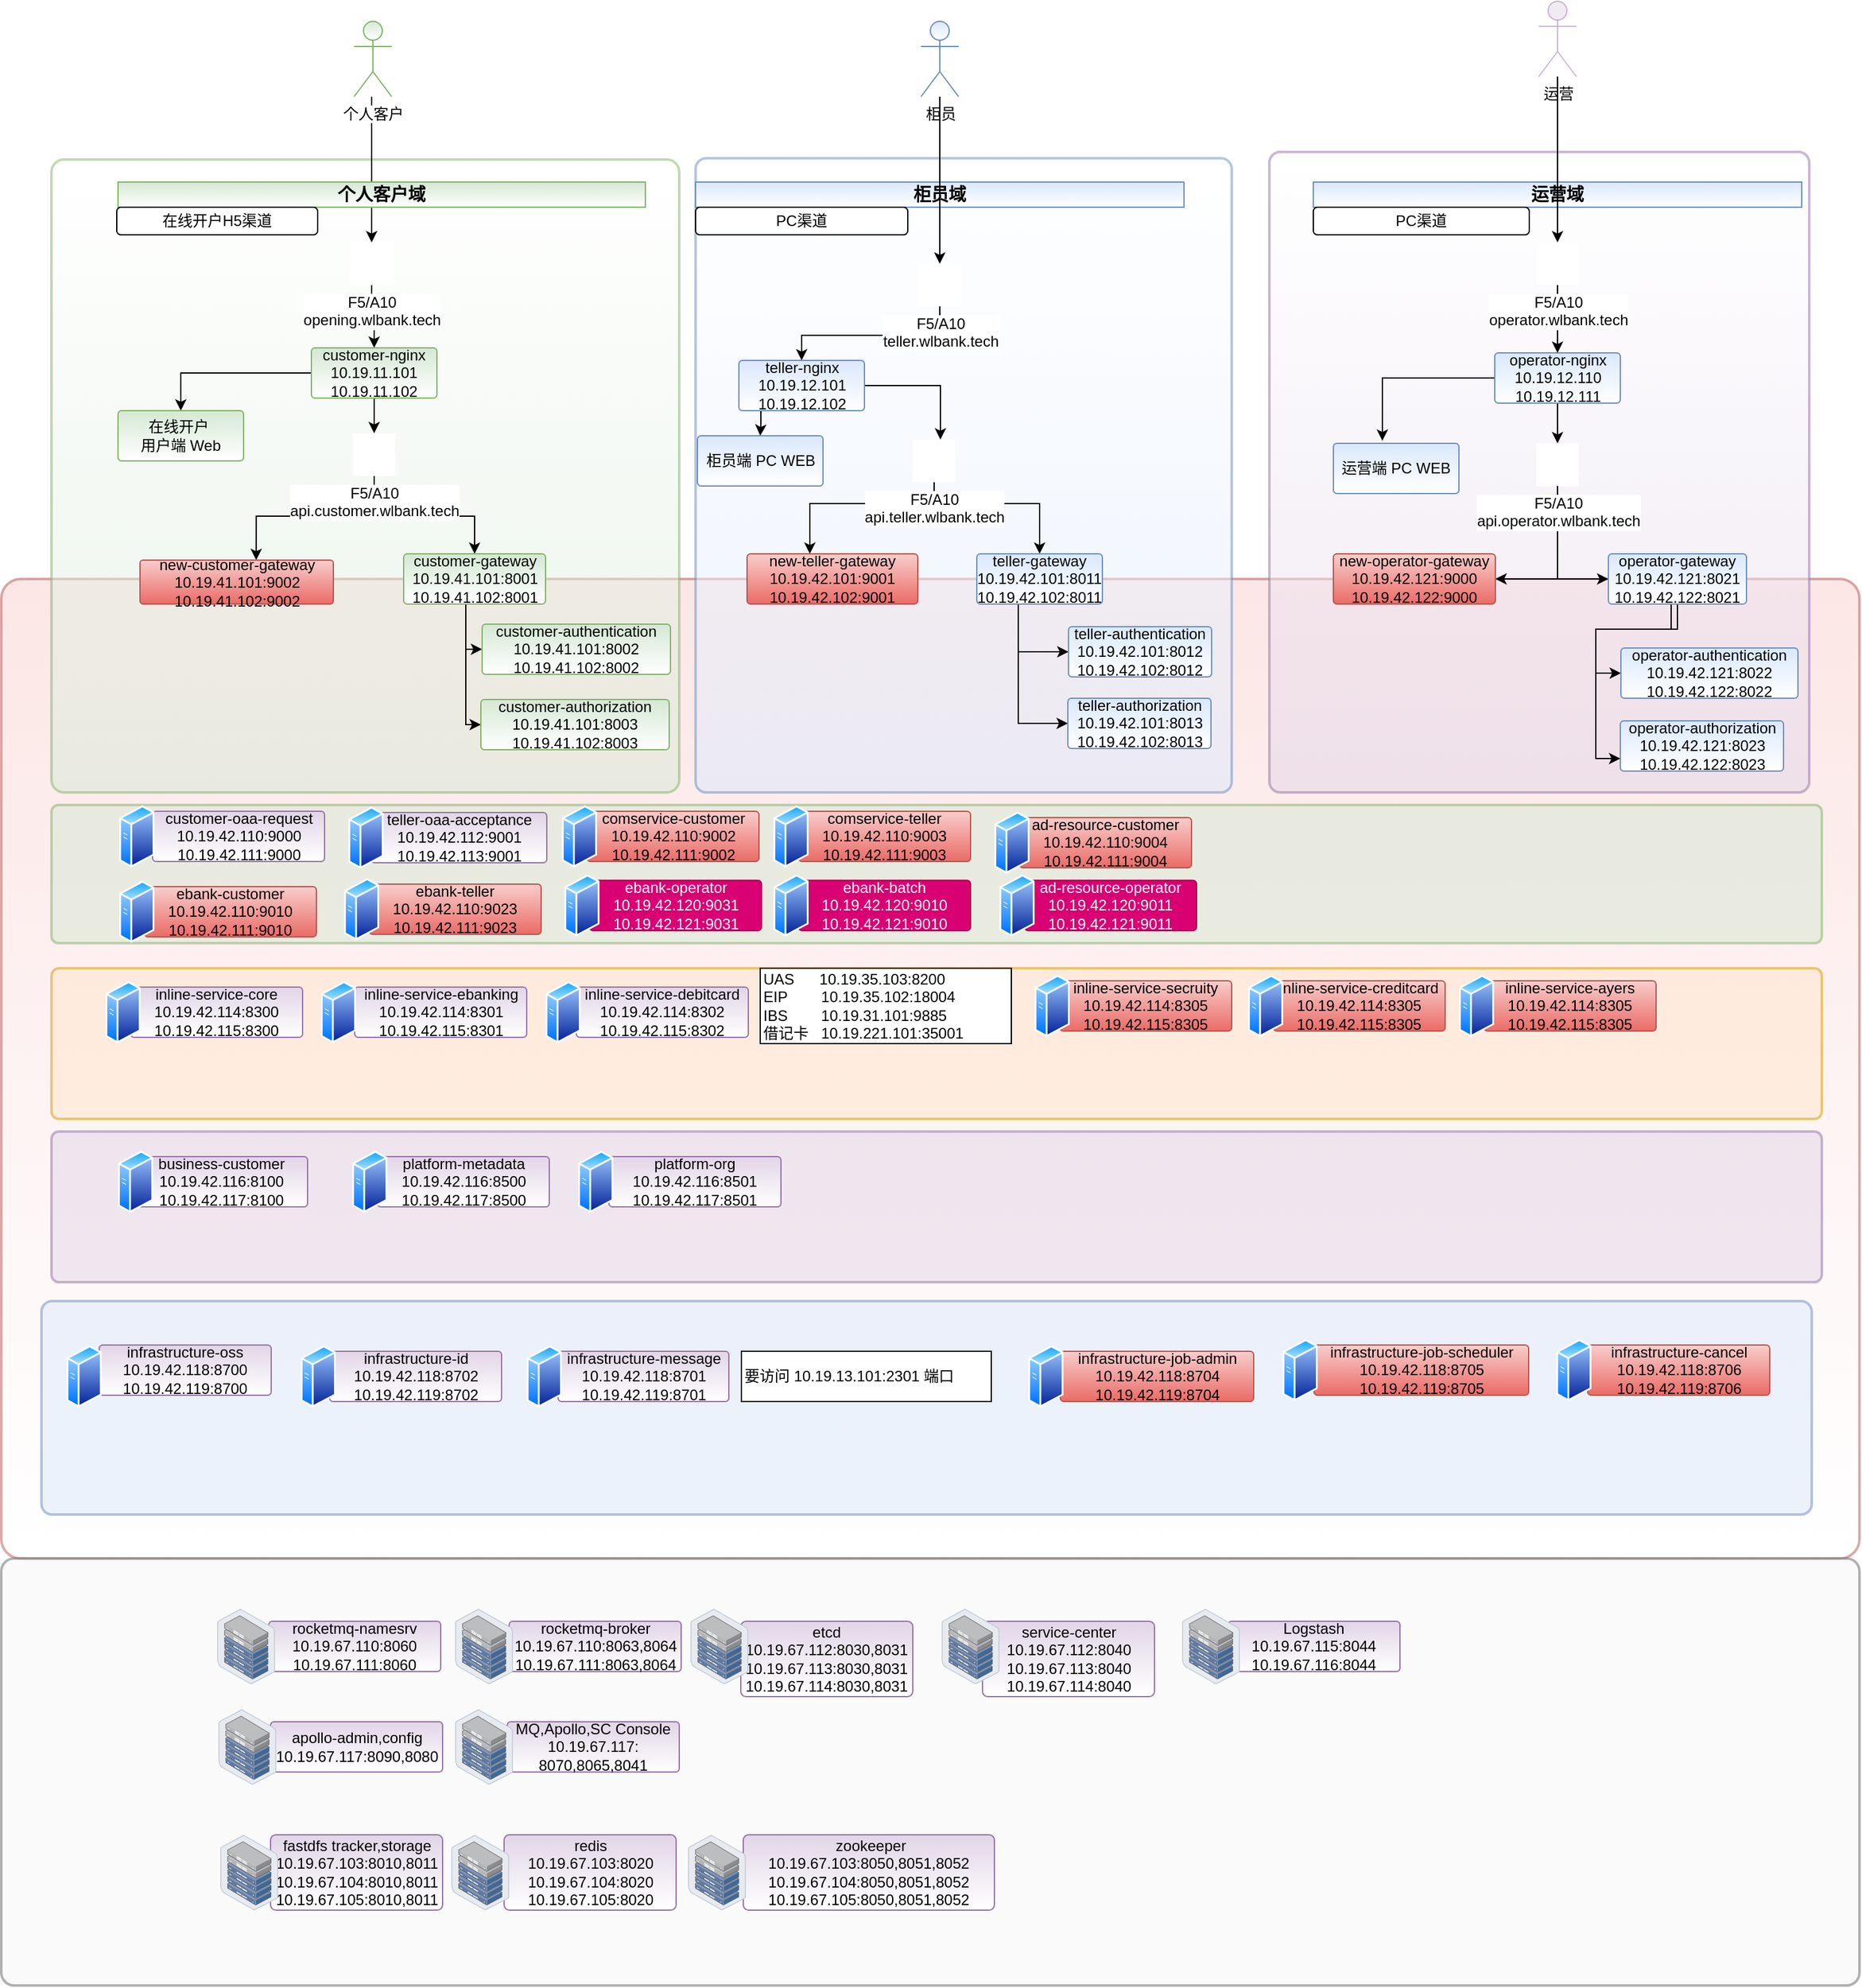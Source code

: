 <mxfile version="11.1.4" type="github"><diagram id="ruccmrXgaUldyHeP_LLs" name="UAT环境布署"><mxGraphModel dx="1600" dy="1980" grid="1" gridSize="10" guides="1" tooltips="1" connect="1" arrows="1" fold="1" page="1" pageScale="1" pageWidth="827" pageHeight="1169" math="0" shadow="0"><root><mxCell id="0"/><mxCell id="1" parent="0"/><mxCell id="ZCqlLiknViWYgW-huPug-34" value="" style="rounded=1;whiteSpace=wrap;html=1;opacity=50;align=left;arcSize=2;fillColor=#f8cecc;strokeColor=#b85450;gradientColor=#ffffff;gradientDirection=south;strokeWidth=2;" parent="1" vertex="1"><mxGeometry x="90" y="-680" width="1480" height="780" as="geometry"/></mxCell><mxCell id="ZCqlLiknViWYgW-huPug-1" value="" style="rounded=1;whiteSpace=wrap;html=1;align=left;fillColor=#d5e8d4;strokeColor=#82b366;gradientColor=#ffffff;opacity=50;gradientDirection=north;arcSize=2;strokeWidth=2;" parent="1" vertex="1"><mxGeometry x="130" y="-1014" width="500" height="504" as="geometry"/></mxCell><mxCell id="ZCqlLiknViWYgW-huPug-2" value="" style="rounded=1;whiteSpace=wrap;html=1;align=left;fillColor=#dae8fc;strokeColor=#6c8ebf;opacity=50;gradientDirection=north;gradientColor=#ffffff;arcSize=2;strokeWidth=2;" parent="1" vertex="1"><mxGeometry x="643" y="-1015" width="427" height="505" as="geometry"/></mxCell><mxCell id="ZCqlLiknViWYgW-huPug-3" value="" style="rounded=1;whiteSpace=wrap;html=1;arcSize=2;strokeWidth=2;fillColor=#e1d5e7;strokeColor=#9673a6;gradientColor=#ffffff;opacity=50;gradientDirection=north;" parent="1" vertex="1"><mxGeometry x="1100" y="-1020" width="430" height="510" as="geometry"/></mxCell><mxCell id="2eyIVGoP8OZLVBMPGgTY-23" style="edgeStyle=orthogonalEdgeStyle;rounded=0;orthogonalLoop=1;jettySize=auto;html=1;" parent="1" source="ZCqlLiknViWYgW-huPug-4" target="ZCqlLiknViWYgW-huPug-13" edge="1"><mxGeometry relative="1" as="geometry"><Array as="points"><mxPoint x="385" y="-1030"/><mxPoint x="385" y="-1030"/></Array></mxGeometry></mxCell><mxCell id="ZCqlLiknViWYgW-huPug-4" value="个人客户" style="shape=umlActor;verticalLabelPosition=bottom;labelBackgroundColor=#ffffff;verticalAlign=top;html=1;outlineConnect=0;fillColor=#d5e8d4;strokeColor=#82b366;gradientColor=#ffffff;" parent="1" vertex="1"><mxGeometry x="371" y="-1124" width="30" height="60" as="geometry"/></mxCell><mxCell id="ZCqlLiknViWYgW-huPug-5" value="柜员" style="shape=umlActor;verticalLabelPosition=bottom;labelBackgroundColor=#ffffff;verticalAlign=top;html=1;outlineConnect=0;fillColor=#dae8fc;strokeColor=#6c8ebf;gradientColor=#ffffff;" parent="1" vertex="1"><mxGeometry x="822.5" y="-1124" width="30" height="60" as="geometry"/></mxCell><mxCell id="ZCqlLiknViWYgW-huPug-6" value="运营" style="shape=umlActor;verticalLabelPosition=bottom;labelBackgroundColor=#ffffff;verticalAlign=top;html=1;outlineConnect=0;strokeWidth=1;opacity=50;fillColor=#e1d5e7;strokeColor=#9673a6;" parent="1" vertex="1"><mxGeometry x="1314.5" y="-1140" width="30" height="60" as="geometry"/></mxCell><mxCell id="ZCqlLiknViWYgW-huPug-7" value="个人客户域" style="text;html=1;strokeColor=#82b366;fillColor=#d5e8d4;align=center;verticalAlign=middle;whiteSpace=wrap;rounded=0;fontStyle=1;fontSize=14;gradientColor=#ffffff;" parent="1" vertex="1"><mxGeometry x="183" y="-996" width="420" height="20" as="geometry"/></mxCell><mxCell id="ZCqlLiknViWYgW-huPug-8" value="柜员域" style="text;html=1;strokeColor=#6c8ebf;fillColor=#dae8fc;align=center;verticalAlign=middle;whiteSpace=wrap;rounded=0;fontStyle=1;fontSize=14;gradientColor=#ffffff;" parent="1" vertex="1"><mxGeometry x="643" y="-996" width="389" height="20" as="geometry"/></mxCell><mxCell id="ZCqlLiknViWYgW-huPug-9" value="运营域" style="text;html=1;strokeColor=#6c8ebf;fillColor=#dae8fc;align=center;verticalAlign=middle;whiteSpace=wrap;rounded=0;fontStyle=1;fontSize=14;gradientColor=#ffffff;" parent="1" vertex="1"><mxGeometry x="1135" y="-996" width="389" height="20" as="geometry"/></mxCell><mxCell id="ZCqlLiknViWYgW-huPug-10" value="&lt;span&gt;在线开户H5渠道&lt;/span&gt;" style="rounded=1;whiteSpace=wrap;html=1;" parent="1" vertex="1"><mxGeometry x="182" y="-976" width="160" height="22" as="geometry"/></mxCell><mxCell id="ZCqlLiknViWYgW-huPug-11" value="&lt;span&gt;PC渠道&lt;/span&gt;&lt;br&gt;" style="rounded=1;whiteSpace=wrap;html=1;" parent="1" vertex="1"><mxGeometry x="643" y="-976" width="169" height="22" as="geometry"/></mxCell><mxCell id="ZCqlLiknViWYgW-huPug-12" value="&lt;span&gt;PC渠道&lt;/span&gt;&lt;br&gt;" style="rounded=1;whiteSpace=wrap;html=1;" parent="1" vertex="1"><mxGeometry x="1135" y="-976" width="172" height="22" as="geometry"/></mxCell><mxCell id="2eyIVGoP8OZLVBMPGgTY-17" style="edgeStyle=orthogonalEdgeStyle;rounded=0;orthogonalLoop=1;jettySize=auto;html=1;entryX=0.5;entryY=0;entryDx=0;entryDy=0;" parent="1" source="ZCqlLiknViWYgW-huPug-13" target="ZCqlLiknViWYgW-huPug-14" edge="1"><mxGeometry relative="1" as="geometry"/></mxCell><mxCell id="ZCqlLiknViWYgW-huPug-13" value="F5/A10&lt;br&gt;opening.wlbank.tech&lt;br&gt;" style="shape=image;html=1;verticalAlign=top;verticalLabelPosition=bottom;labelBackgroundColor=#ffffff;imageAspect=0;aspect=fixed;image=https://cdn1.iconfinder.com/data/icons/web-and-mobile-in-square/100/WebInSquare_1.5EXTENDED-19-128.png;rounded=1;gradientColor=#ffffff;align=center;imageBackground=#ffffff;" parent="1" vertex="1"><mxGeometry x="368" y="-948" width="34" height="34" as="geometry"/></mxCell><mxCell id="2eyIVGoP8OZLVBMPGgTY-18" style="edgeStyle=orthogonalEdgeStyle;rounded=0;orthogonalLoop=1;jettySize=auto;html=1;" parent="1" source="ZCqlLiknViWYgW-huPug-14" target="ZCqlLiknViWYgW-huPug-16" edge="1"><mxGeometry relative="1" as="geometry"/></mxCell><mxCell id="2eyIVGoP8OZLVBMPGgTY-21" style="edgeStyle=orthogonalEdgeStyle;rounded=0;orthogonalLoop=1;jettySize=auto;html=1;" parent="1" source="ZCqlLiknViWYgW-huPug-14" target="ZCqlLiknViWYgW-huPug-15" edge="1"><mxGeometry relative="1" as="geometry"/></mxCell><mxCell id="ZCqlLiknViWYgW-huPug-14" value="&lt;span&gt;customer-nginx&lt;/span&gt;&lt;br&gt;&lt;span&gt;10.19.11.101&lt;br&gt;&lt;/span&gt;&lt;span&gt;10.19.11.102&lt;/span&gt;&lt;br&gt;" style="rounded=1;whiteSpace=wrap;html=1;arcSize=7;fillColor=#d5e8d4;strokeColor=#82b366;gradientColor=#ffffff;" parent="1" vertex="1"><mxGeometry x="337" y="-864" width="100" height="40" as="geometry"/></mxCell><mxCell id="ZCqlLiknViWYgW-huPug-15" value="在线开户&amp;nbsp;&lt;br&gt;用户端 Web" style="rounded=1;whiteSpace=wrap;html=1;arcSize=7;fillColor=#d5e8d4;strokeColor=#82b366;gradientColor=#ffffff;" parent="1" vertex="1"><mxGeometry x="183" y="-814" width="100" height="40" as="geometry"/></mxCell><mxCell id="2eyIVGoP8OZLVBMPGgTY-27" style="edgeStyle=orthogonalEdgeStyle;rounded=0;orthogonalLoop=1;jettySize=auto;html=1;entryX=0.601;entryY=0;entryDx=0;entryDy=0;entryPerimeter=0;" parent="1" source="ZCqlLiknViWYgW-huPug-16" target="2eyIVGoP8OZLVBMPGgTY-2" edge="1"><mxGeometry relative="1" as="geometry"><Array as="points"><mxPoint x="387" y="-730"/><mxPoint x="293" y="-730"/></Array></mxGeometry></mxCell><mxCell id="2eyIVGoP8OZLVBMPGgTY-28" style="edgeStyle=orthogonalEdgeStyle;rounded=0;orthogonalLoop=1;jettySize=auto;html=1;entryX=0.5;entryY=0;entryDx=0;entryDy=0;" parent="1" source="ZCqlLiknViWYgW-huPug-16" target="ZCqlLiknViWYgW-huPug-17" edge="1"><mxGeometry relative="1" as="geometry"><Array as="points"><mxPoint x="387" y="-730"/><mxPoint x="467" y="-730"/></Array></mxGeometry></mxCell><mxCell id="ZCqlLiknViWYgW-huPug-16" value="F5/A10&lt;br&gt;api.customer.wlbank.tech&lt;br&gt;" style="shape=image;html=1;verticalAlign=top;verticalLabelPosition=bottom;labelBackgroundColor=#ffffff;imageAspect=0;aspect=fixed;image=https://cdn1.iconfinder.com/data/icons/web-and-mobile-in-square/100/WebInSquare_1.5EXTENDED-19-128.png;rounded=1;gradientColor=#ffffff;align=center;imageBackground=#ffffff;" parent="1" vertex="1"><mxGeometry x="370" y="-796" width="34" height="34" as="geometry"/></mxCell><mxCell id="ZCqlLiknViWYgW-huPug-43" style="edgeStyle=orthogonalEdgeStyle;rounded=0;orthogonalLoop=1;jettySize=auto;html=1;entryX=0;entryY=0.5;entryDx=0;entryDy=0;" parent="1" source="ZCqlLiknViWYgW-huPug-17" target="ZCqlLiknViWYgW-huPug-18" edge="1"><mxGeometry relative="1" as="geometry"><Array as="points"><mxPoint x="460" y="-595"/><mxPoint x="460" y="-624"/></Array></mxGeometry></mxCell><mxCell id="ZCqlLiknViWYgW-huPug-44" style="edgeStyle=orthogonalEdgeStyle;rounded=0;orthogonalLoop=1;jettySize=auto;html=1;entryX=0;entryY=0.5;entryDx=0;entryDy=0;" parent="1" source="ZCqlLiknViWYgW-huPug-17" target="ZCqlLiknViWYgW-huPug-19" edge="1"><mxGeometry relative="1" as="geometry"><Array as="points"><mxPoint x="460" y="-595"/><mxPoint x="460" y="-564"/></Array></mxGeometry></mxCell><mxCell id="ZCqlLiknViWYgW-huPug-17" value="&lt;span&gt;customer-gateway&lt;/span&gt;&lt;br&gt;&lt;span&gt;10.19.41.101:8001&lt;br&gt;&lt;/span&gt;&lt;span&gt;10.19.41.102:8001&lt;/span&gt;&lt;br&gt;" style="rounded=1;whiteSpace=wrap;html=1;arcSize=7;fillColor=#d5e8d4;strokeColor=#82b366;gradientColor=#ffffff;" parent="1" vertex="1"><mxGeometry x="410.5" y="-700" width="113" height="40" as="geometry"/></mxCell><mxCell id="ZCqlLiknViWYgW-huPug-18" value="&lt;span&gt;customer&lt;/span&gt;&lt;span&gt;-authentication&lt;/span&gt;&lt;br&gt;10.19.41.101:8002&lt;br&gt;10.19.41.102:8002&lt;br&gt;" style="rounded=1;whiteSpace=wrap;html=1;arcSize=7;fillColor=#d5e8d4;strokeColor=#82b366;gradientColor=#ffffff;" parent="1" vertex="1"><mxGeometry x="473" y="-644" width="150" height="40" as="geometry"/></mxCell><mxCell id="ZCqlLiknViWYgW-huPug-19" value="customer-&lt;span&gt;authorization&lt;/span&gt;&lt;br&gt;10.19.41.101:8003&lt;br&gt;10.19.41.102:8003&lt;br&gt;" style="rounded=1;whiteSpace=wrap;html=1;arcSize=7;fillColor=#d5e8d4;strokeColor=#82b366;gradientColor=#ffffff;" parent="1" vertex="1"><mxGeometry x="472" y="-584" width="150" height="40" as="geometry"/></mxCell><mxCell id="ZCqlLiknViWYgW-huPug-36" style="edgeStyle=orthogonalEdgeStyle;rounded=0;orthogonalLoop=1;jettySize=auto;html=1;entryX=0.5;entryY=0;entryDx=0;entryDy=0;" parent="1" source="ZCqlLiknViWYgW-huPug-20" target="ZCqlLiknViWYgW-huPug-21" edge="1"><mxGeometry relative="1" as="geometry"><Array as="points"><mxPoint x="838" y="-874"/><mxPoint x="728" y="-874"/></Array></mxGeometry></mxCell><mxCell id="ZCqlLiknViWYgW-huPug-20" value="F5/A10&lt;br&gt;teller.wlbank.tech&lt;br&gt;" style="shape=image;html=1;verticalAlign=top;verticalLabelPosition=bottom;labelBackgroundColor=#ffffff;imageAspect=0;aspect=fixed;image=https://cdn1.iconfinder.com/data/icons/web-and-mobile-in-square/100/WebInSquare_1.5EXTENDED-19-128.png;rounded=1;gradientColor=#ffffff;align=center;imageBackground=#ffffff;" parent="1" vertex="1"><mxGeometry x="820.5" y="-931" width="34" height="34" as="geometry"/></mxCell><mxCell id="ZCqlLiknViWYgW-huPug-39" style="edgeStyle=orthogonalEdgeStyle;rounded=0;orthogonalLoop=1;jettySize=auto;html=1;entryX=0.5;entryY=0;entryDx=0;entryDy=0;" parent="1" source="ZCqlLiknViWYgW-huPug-21" target="ZCqlLiknViWYgW-huPug-22" edge="1"><mxGeometry relative="1" as="geometry"><Array as="points"><mxPoint x="695" y="-804"/><mxPoint x="695" y="-804"/></Array></mxGeometry></mxCell><mxCell id="ZCqlLiknViWYgW-huPug-45" style="edgeStyle=orthogonalEdgeStyle;rounded=0;orthogonalLoop=1;jettySize=auto;html=1;" parent="1" source="ZCqlLiknViWYgW-huPug-21" target="ZCqlLiknViWYgW-huPug-23" edge="1"><mxGeometry relative="1" as="geometry"><Array as="points"><mxPoint x="838" y="-834"/></Array></mxGeometry></mxCell><mxCell id="ZCqlLiknViWYgW-huPug-21" value="&lt;span&gt;teller-nginx&lt;/span&gt;&lt;br&gt;&lt;span&gt;10.19.12.101&lt;br&gt;&lt;/span&gt;&lt;span&gt;10.19.12.102&lt;/span&gt;&lt;br&gt;" style="rounded=1;whiteSpace=wrap;html=1;arcSize=7;fillColor=#dae8fc;strokeColor=#6c8ebf;gradientColor=#ffffff;" parent="1" vertex="1"><mxGeometry x="677.5" y="-854" width="100" height="40" as="geometry"/></mxCell><mxCell id="ZCqlLiknViWYgW-huPug-22" value="柜员端 PC WEB" style="rounded=1;whiteSpace=wrap;html=1;arcSize=7;fillColor=#dae8fc;strokeColor=#6c8ebf;gradientColor=#ffffff;" parent="1" vertex="1"><mxGeometry x="644.5" y="-794" width="100" height="40" as="geometry"/></mxCell><mxCell id="ZCqlLiknViWYgW-huPug-46" style="edgeStyle=orthogonalEdgeStyle;rounded=0;orthogonalLoop=1;jettySize=auto;html=1;entryX=0.5;entryY=0;entryDx=0;entryDy=0;" parent="1" source="ZCqlLiknViWYgW-huPug-23" target="ZCqlLiknViWYgW-huPug-24" edge="1"><mxGeometry relative="1" as="geometry"><Array as="points"><mxPoint x="833" y="-740"/><mxPoint x="917" y="-740"/></Array></mxGeometry></mxCell><mxCell id="2eyIVGoP8OZLVBMPGgTY-26" style="edgeStyle=orthogonalEdgeStyle;rounded=0;orthogonalLoop=1;jettySize=auto;html=1;" parent="1" source="ZCqlLiknViWYgW-huPug-23" target="2eyIVGoP8OZLVBMPGgTY-25" edge="1"><mxGeometry relative="1" as="geometry"><Array as="points"><mxPoint x="833" y="-740"/><mxPoint x="734" y="-740"/></Array></mxGeometry></mxCell><mxCell id="ZCqlLiknViWYgW-huPug-23" value="F5/A10&lt;br&gt;api.teller.wlbank.tech&lt;br&gt;" style="shape=image;html=1;verticalAlign=top;verticalLabelPosition=bottom;labelBackgroundColor=#ffffff;imageAspect=0;aspect=fixed;image=https://cdn1.iconfinder.com/data/icons/web-and-mobile-in-square/100/WebInSquare_1.5EXTENDED-19-128.png;rounded=1;gradientColor=#ffffff;align=center;imageBackground=#ffffff;" parent="1" vertex="1"><mxGeometry x="816" y="-791" width="34" height="34" as="geometry"/></mxCell><mxCell id="ZCqlLiknViWYgW-huPug-47" style="edgeStyle=orthogonalEdgeStyle;rounded=0;orthogonalLoop=1;jettySize=auto;html=1;entryX=0;entryY=0.5;entryDx=0;entryDy=0;" parent="1" source="ZCqlLiknViWYgW-huPug-24" target="ZCqlLiknViWYgW-huPug-25" edge="1"><mxGeometry relative="1" as="geometry"><Array as="points"><mxPoint x="900" y="-594"/><mxPoint x="900" y="-624"/></Array></mxGeometry></mxCell><mxCell id="ZCqlLiknViWYgW-huPug-48" style="edgeStyle=orthogonalEdgeStyle;rounded=0;orthogonalLoop=1;jettySize=auto;html=1;entryX=0;entryY=0.5;entryDx=0;entryDy=0;" parent="1" source="ZCqlLiknViWYgW-huPug-24" target="ZCqlLiknViWYgW-huPug-26" edge="1"><mxGeometry relative="1" as="geometry"><Array as="points"><mxPoint x="900" y="-594"/><mxPoint x="900" y="-564"/></Array></mxGeometry></mxCell><mxCell id="ZCqlLiknViWYgW-huPug-24" value="&lt;span&gt;teller-gateway&lt;/span&gt;&lt;br&gt;&lt;span&gt;10.19.42.101:8011&lt;br&gt;&lt;/span&gt;10.19.42.102:8011&lt;br&gt;" style="rounded=1;whiteSpace=wrap;html=1;arcSize=7;fillColor=#dae8fc;strokeColor=#6c8ebf;gradientColor=#ffffff;" parent="1" vertex="1"><mxGeometry x="867" y="-700" width="100" height="40" as="geometry"/></mxCell><mxCell id="ZCqlLiknViWYgW-huPug-25" value="teller-authentication&lt;br&gt;10.19.42.101:8012&lt;br&gt;10.19.42.102:8012&lt;br&gt;" style="rounded=1;whiteSpace=wrap;html=1;arcSize=7;fillColor=#dae8fc;strokeColor=#6c8ebf;gradientColor=#ffffff;" parent="1" vertex="1"><mxGeometry x="940" y="-642" width="114" height="40" as="geometry"/></mxCell><mxCell id="ZCqlLiknViWYgW-huPug-26" value="teller-authorization&lt;br&gt;10.19.42.101:8013&lt;br&gt;10.19.42.102:8013&lt;br&gt;" style="rounded=1;whiteSpace=wrap;html=1;arcSize=7;fillColor=#dae8fc;strokeColor=#6c8ebf;gradientColor=#ffffff;" parent="1" vertex="1"><mxGeometry x="939.5" y="-585" width="114" height="40" as="geometry"/></mxCell><mxCell id="2eyIVGoP8OZLVBMPGgTY-14" style="edgeStyle=orthogonalEdgeStyle;rounded=0;orthogonalLoop=1;jettySize=auto;html=1;" parent="1" source="ZCqlLiknViWYgW-huPug-27" target="ZCqlLiknViWYgW-huPug-31" edge="1"><mxGeometry relative="1" as="geometry"><Array as="points"><mxPoint x="1330" y="-680"/></Array></mxGeometry></mxCell><mxCell id="2eyIVGoP8OZLVBMPGgTY-16" style="edgeStyle=orthogonalEdgeStyle;rounded=0;orthogonalLoop=1;jettySize=auto;html=1;entryX=1;entryY=0.5;entryDx=0;entryDy=0;" parent="1" source="ZCqlLiknViWYgW-huPug-27" target="2eyIVGoP8OZLVBMPGgTY-15" edge="1"><mxGeometry relative="1" as="geometry"><Array as="points"><mxPoint x="1330" y="-680"/></Array></mxGeometry></mxCell><mxCell id="ZCqlLiknViWYgW-huPug-27" value="F5/A10&lt;br&gt;api.operator.wlbank.tech&lt;br&gt;" style="shape=image;html=1;verticalAlign=top;verticalLabelPosition=bottom;labelBackgroundColor=#ffffff;imageAspect=0;aspect=fixed;image=https://cdn1.iconfinder.com/data/icons/web-and-mobile-in-square/100/WebInSquare_1.5EXTENDED-19-128.png;rounded=1;gradientColor=#ffffff;align=center;imageBackground=#ffffff;" parent="1" vertex="1"><mxGeometry x="1312.5" y="-788" width="34" height="34" as="geometry"/></mxCell><mxCell id="2eyIVGoP8OZLVBMPGgTY-7" style="edgeStyle=orthogonalEdgeStyle;rounded=0;orthogonalLoop=1;jettySize=auto;html=1;" parent="1" source="ZCqlLiknViWYgW-huPug-28" target="ZCqlLiknViWYgW-huPug-27" edge="1"><mxGeometry relative="1" as="geometry"/></mxCell><mxCell id="2eyIVGoP8OZLVBMPGgTY-9" style="edgeStyle=orthogonalEdgeStyle;rounded=0;orthogonalLoop=1;jettySize=auto;html=1;entryX=0.39;entryY=-0.05;entryDx=0;entryDy=0;entryPerimeter=0;" parent="1" source="ZCqlLiknViWYgW-huPug-28" target="ZCqlLiknViWYgW-huPug-30" edge="1"><mxGeometry relative="1" as="geometry"/></mxCell><mxCell id="ZCqlLiknViWYgW-huPug-28" value="&lt;span&gt;operator-nginx&lt;/span&gt;&lt;br&gt;&lt;span&gt;10.19.12.110&lt;br&gt;&lt;/span&gt;&lt;span&gt;10.19.12.111&lt;/span&gt;&lt;br&gt;" style="rounded=1;whiteSpace=wrap;html=1;arcSize=7;fillColor=#dae8fc;strokeColor=#6c8ebf;gradientColor=#ffffff;" parent="1" vertex="1"><mxGeometry x="1279.5" y="-860" width="100" height="40" as="geometry"/></mxCell><mxCell id="2eyIVGoP8OZLVBMPGgTY-6" style="edgeStyle=orthogonalEdgeStyle;rounded=0;orthogonalLoop=1;jettySize=auto;html=1;entryX=0.5;entryY=0;entryDx=0;entryDy=0;" parent="1" source="ZCqlLiknViWYgW-huPug-29" target="ZCqlLiknViWYgW-huPug-28" edge="1"><mxGeometry relative="1" as="geometry"/></mxCell><mxCell id="ZCqlLiknViWYgW-huPug-29" value="F5/A10&lt;br&gt;operator.wlbank.tech&lt;br&gt;" style="shape=image;html=1;verticalAlign=top;verticalLabelPosition=bottom;labelBackgroundColor=#ffffff;imageAspect=0;aspect=fixed;image=https://cdn1.iconfinder.com/data/icons/web-and-mobile-in-square/100/WebInSquare_1.5EXTENDED-19-128.png;rounded=1;gradientColor=#ffffff;align=center;imageBackground=#ffffff;" parent="1" vertex="1"><mxGeometry x="1312.5" y="-948" width="34" height="34" as="geometry"/></mxCell><mxCell id="ZCqlLiknViWYgW-huPug-30" value="运营端 PC&amp;nbsp;WEB" style="rounded=1;whiteSpace=wrap;html=1;arcSize=7;fillColor=#dae8fc;strokeColor=#6c8ebf;gradientColor=#ffffff;" parent="1" vertex="1"><mxGeometry x="1151" y="-788" width="100" height="40" as="geometry"/></mxCell><mxCell id="2eyIVGoP8OZLVBMPGgTY-11" style="edgeStyle=orthogonalEdgeStyle;rounded=0;orthogonalLoop=1;jettySize=auto;html=1;entryX=0;entryY=0.5;entryDx=0;entryDy=0;" parent="1" source="ZCqlLiknViWYgW-huPug-31" target="ZCqlLiknViWYgW-huPug-32" edge="1"><mxGeometry relative="1" as="geometry"/></mxCell><mxCell id="2eyIVGoP8OZLVBMPGgTY-12" style="edgeStyle=orthogonalEdgeStyle;rounded=0;orthogonalLoop=1;jettySize=auto;html=1;entryX=0;entryY=0.75;entryDx=0;entryDy=0;" parent="1" source="ZCqlLiknViWYgW-huPug-31" target="ZCqlLiknViWYgW-huPug-33" edge="1"><mxGeometry relative="1" as="geometry"><Array as="points"><mxPoint x="1420" y="-640"/><mxPoint x="1360" y="-640"/><mxPoint x="1360" y="-537"/></Array></mxGeometry></mxCell><mxCell id="ZCqlLiknViWYgW-huPug-31" value="&lt;span&gt;operator-gateway&lt;/span&gt;&lt;br&gt;&lt;span&gt;10.19.42.121:8021&lt;br&gt;&lt;/span&gt;10.19.42.122:8021&lt;br&gt;" style="rounded=1;whiteSpace=wrap;html=1;arcSize=7;fillColor=#dae8fc;strokeColor=#6c8ebf;gradientColor=#ffffff;" parent="1" vertex="1"><mxGeometry x="1370" y="-700" width="110" height="40" as="geometry"/></mxCell><mxCell id="ZCqlLiknViWYgW-huPug-32" value="operator-&lt;span&gt;authentication&lt;/span&gt;&lt;br&gt;10.19.42.121:8022&lt;br&gt;10.19.42.122:8022" style="rounded=1;whiteSpace=wrap;html=1;arcSize=7;fillColor=#dae8fc;strokeColor=#6c8ebf;gradientColor=#ffffff;" parent="1" vertex="1"><mxGeometry x="1380" y="-625" width="141" height="40" as="geometry"/></mxCell><mxCell id="ZCqlLiknViWYgW-huPug-33" value="operator-authorization&lt;br&gt;10.19.42.121:8023&lt;br&gt;10.19.42.122:8023" style="rounded=1;whiteSpace=wrap;html=1;arcSize=7;fillColor=#dae8fc;strokeColor=#6c8ebf;gradientColor=#ffffff;" parent="1" vertex="1"><mxGeometry x="1379.5" y="-567" width="130" height="40" as="geometry"/></mxCell><mxCell id="ZCqlLiknViWYgW-huPug-55" style="edgeStyle=orthogonalEdgeStyle;rounded=0;orthogonalLoop=1;jettySize=auto;html=1;entryX=0.5;entryY=0;entryDx=0;entryDy=0;" parent="1" source="ZCqlLiknViWYgW-huPug-5" target="ZCqlLiknViWYgW-huPug-20" edge="1"><mxGeometry relative="1" as="geometry"/></mxCell><mxCell id="ZCqlLiknViWYgW-huPug-57" style="edgeStyle=orthogonalEdgeStyle;rounded=0;orthogonalLoop=1;jettySize=auto;html=1;entryX=0.5;entryY=0;entryDx=0;entryDy=0;" parent="1" source="ZCqlLiknViWYgW-huPug-6" target="ZCqlLiknViWYgW-huPug-29" edge="1"><mxGeometry relative="1" as="geometry"/></mxCell><mxCell id="ZCqlLiknViWYgW-huPug-59" value="" style="rounded=1;whiteSpace=wrap;html=1;arcSize=5;fillColor=#d5e8d4;strokeColor=#82b366;opacity=50;strokeWidth=2;" parent="1" vertex="1"><mxGeometry x="130" y="-500" width="1410" height="110" as="geometry"/></mxCell><mxCell id="ZCqlLiknViWYgW-huPug-60" value="" style="rounded=1;whiteSpace=wrap;html=1;arcSize=5;fillColor=#ffe6cc;strokeColor=#d79b00;opacity=50;strokeWidth=2;" parent="1" vertex="1"><mxGeometry x="130" y="-370" width="1410" height="120" as="geometry"/></mxCell><mxCell id="ZCqlLiknViWYgW-huPug-61" value="" style="rounded=1;whiteSpace=wrap;html=1;arcSize=5;fillColor=#e1d5e7;strokeColor=#9673a6;opacity=50;strokeWidth=2;" parent="1" vertex="1"><mxGeometry x="130" y="-240" width="1410" height="120" as="geometry"/></mxCell><mxCell id="ZCqlLiknViWYgW-huPug-62" value="&lt;span&gt;customer-oaa-request&lt;/span&gt;&lt;br&gt;&lt;span&gt;10.19.42.110:9000&lt;br&gt;&lt;/span&gt;10.19.42.111:9000&lt;br&gt;" style="rounded=1;whiteSpace=wrap;html=1;arcSize=7;fillColor=#e1d5e7;strokeColor=#9673a6;gradientColor=#ffffff;" parent="1" vertex="1"><mxGeometry x="210.5" y="-495" width="137" height="40" as="geometry"/></mxCell><mxCell id="ZCqlLiknViWYgW-huPug-63" value="&lt;span&gt;teller-oaa-acceptance&lt;/span&gt;&lt;br&gt;&lt;span&gt;10.19.42.112:9001&lt;br&gt;&lt;/span&gt;10.19.42.113:9001&lt;br&gt;" style="rounded=1;whiteSpace=wrap;html=1;arcSize=7;fillColor=#e1d5e7;strokeColor=#9673a6;gradientColor=#ffffff;" parent="1" vertex="1"><mxGeometry x="384.5" y="-494" width="140" height="40" as="geometry"/></mxCell><mxCell id="ZCqlLiknViWYgW-huPug-64" value="&lt;span&gt;inline-service-core&lt;/span&gt;&lt;br&gt;&lt;span&gt;10.19.42.114&lt;/span&gt;&lt;span&gt;:8300&lt;br&gt;&lt;/span&gt;&lt;span&gt;10.19.42.115&lt;/span&gt;:8300&lt;br&gt;" style="rounded=1;whiteSpace=wrap;html=1;arcSize=7;fillColor=#e1d5e7;strokeColor=#9673a6;gradientColor=#ffffff;" parent="1" vertex="1"><mxGeometry x="193" y="-355" width="137" height="40" as="geometry"/></mxCell><mxCell id="ZCqlLiknViWYgW-huPug-65" value="&lt;span&gt;inline-service-&lt;/span&gt;&lt;span&gt;ebanking&lt;/span&gt;&lt;br&gt;&lt;span&gt;10.19.42.114&lt;/span&gt;&lt;span&gt;:8301&lt;br&gt;&lt;/span&gt;&lt;span&gt;10.19.42.115&lt;/span&gt;:8301&lt;br&gt;" style="rounded=1;whiteSpace=wrap;html=1;arcSize=7;fillColor=#e1d5e7;strokeColor=#9673a6;gradientColor=#ffffff;" parent="1" vertex="1"><mxGeometry x="371.5" y="-355" width="137" height="40" as="geometry"/></mxCell><mxCell id="ZCqlLiknViWYgW-huPug-66" value="&lt;span&gt;inline-service-&lt;/span&gt;&lt;span&gt;debitcard&lt;/span&gt;&lt;br&gt;&lt;span&gt;10.19.42.114&lt;/span&gt;&lt;span&gt;:8302&lt;br&gt;&lt;/span&gt;&lt;span&gt;10.19.42.115&lt;/span&gt;:8302&lt;br&gt;" style="rounded=1;whiteSpace=wrap;html=1;arcSize=7;fillColor=#e1d5e7;strokeColor=#9673a6;gradientColor=#ffffff;" parent="1" vertex="1"><mxGeometry x="548" y="-355" width="137" height="40" as="geometry"/></mxCell><mxCell id="ZCqlLiknViWYgW-huPug-67" value="&lt;span&gt;business-customer&lt;/span&gt;&lt;br&gt;&lt;span&gt;10.19.42.116&lt;/span&gt;&lt;span&gt;:8100&lt;br&gt;&lt;/span&gt;&lt;span&gt;10.19.42.117&lt;/span&gt;:8100&lt;br&gt;" style="rounded=1;whiteSpace=wrap;html=1;arcSize=7;fillColor=#e1d5e7;strokeColor=#9673a6;gradientColor=#ffffff;" parent="1" vertex="1"><mxGeometry x="197" y="-220" width="137" height="40" as="geometry"/></mxCell><mxCell id="ZCqlLiknViWYgW-huPug-70" value="&lt;span&gt;platform-&lt;/span&gt;&lt;span&gt;metadata&lt;/span&gt;&lt;br&gt;&lt;span&gt;10.19.42.116&lt;/span&gt;&lt;span&gt;:8500&lt;br&gt;&lt;/span&gt;&lt;span&gt;10.19.42.117&lt;/span&gt;:8500&lt;br&gt;" style="rounded=1;whiteSpace=wrap;html=1;arcSize=7;fillColor=#e1d5e7;strokeColor=#9673a6;gradientColor=#ffffff;" parent="1" vertex="1"><mxGeometry x="389.5" y="-220" width="137" height="40" as="geometry"/></mxCell><mxCell id="ZCqlLiknViWYgW-huPug-71" value="&lt;span&gt;platform-org&lt;/span&gt;&lt;br&gt;&lt;span&gt;10.19.42.116&lt;/span&gt;&lt;span&gt;:8501&lt;br&gt;&lt;/span&gt;&lt;span&gt;10.19.42.117&lt;/span&gt;:8501&lt;br&gt;" style="rounded=1;whiteSpace=wrap;html=1;arcSize=7;fillColor=#e1d5e7;strokeColor=#9673a6;gradientColor=#ffffff;" parent="1" vertex="1"><mxGeometry x="574" y="-220" width="137" height="40" as="geometry"/></mxCell><mxCell id="ZCqlLiknViWYgW-huPug-72" value="" style="rounded=1;whiteSpace=wrap;html=1;arcSize=5;fillColor=#dae8fc;strokeColor=#6c8ebf;opacity=50;strokeWidth=2;" parent="1" vertex="1"><mxGeometry x="122" y="-105" width="1410" height="170" as="geometry"/></mxCell><mxCell id="ZCqlLiknViWYgW-huPug-73" value="&lt;span&gt;infrastructure-oss&lt;/span&gt;&lt;br&gt;&lt;span&gt;10.19.42.118&lt;/span&gt;&lt;span&gt;:8700&lt;br&gt;&lt;/span&gt;&lt;span&gt;10.19.42.119&lt;/span&gt;:8700&lt;br&gt;" style="rounded=1;whiteSpace=wrap;html=1;arcSize=7;fillColor=#e1d5e7;strokeColor=#9673a6;gradientColor=#ffffff;" parent="1" vertex="1"><mxGeometry x="168" y="-70" width="137" height="40" as="geometry"/></mxCell><mxCell id="ZCqlLiknViWYgW-huPug-74" value="&lt;span&gt;infrastructure-&lt;/span&gt;&lt;span&gt;message&lt;/span&gt;&lt;br&gt;&lt;span&gt;10.19.42.118&lt;/span&gt;&lt;span&gt;:8701&lt;br&gt;&lt;/span&gt;&lt;span&gt;10.19.42.119&lt;/span&gt;:8701&lt;br&gt;" style="rounded=1;whiteSpace=wrap;html=1;arcSize=7;fillColor=#e1d5e7;strokeColor=#9673a6;gradientColor=#ffffff;" parent="1" vertex="1"><mxGeometry x="533.5" y="-65" width="136" height="40" as="geometry"/></mxCell><mxCell id="ZCqlLiknViWYgW-huPug-75" value="&lt;span&gt;infrastructure-id&lt;/span&gt;&lt;br&gt;&lt;span&gt;10.19.42.118&lt;/span&gt;&lt;span&gt;:8702&lt;br&gt;&lt;/span&gt;&lt;span&gt;10.19.42.119&lt;/span&gt;:8702&lt;br&gt;" style="rounded=1;whiteSpace=wrap;html=1;arcSize=7;fillColor=#e1d5e7;strokeColor=#9673a6;gradientColor=#ffffff;" parent="1" vertex="1"><mxGeometry x="351.5" y="-65" width="137" height="40" as="geometry"/></mxCell><mxCell id="ZCqlLiknViWYgW-huPug-76" value="" style="rounded=1;whiteSpace=wrap;html=1;strokeWidth=2;opacity=50;arcSize=3;fillColor=#f5f5f5;strokeColor=#666666;fontColor=#333333;" parent="1" vertex="1"><mxGeometry x="90" y="100" width="1480" height="340" as="geometry"/></mxCell><mxCell id="ZCqlLiknViWYgW-huPug-78" value="" style="aspect=fixed;perimeter=ellipsePerimeter;html=1;align=center;shadow=0;dashed=0;spacingTop=3;image;image=img/lib/active_directory/generic_server.svg;strokeWidth=2;gradientColor=#ffffff;" parent="1" vertex="1"><mxGeometry x="366.5" y="-499" width="28.0" height="50" as="geometry"/></mxCell><mxCell id="ZCqlLiknViWYgW-huPug-81" value="" style="aspect=fixed;perimeter=ellipsePerimeter;html=1;align=center;shadow=0;dashed=0;spacingTop=3;image;image=img/lib/active_directory/generic_server.svg;strokeWidth=2;gradientColor=#ffffff;" parent="1" vertex="1"><mxGeometry x="184" y="-500" width="28.0" height="50" as="geometry"/></mxCell><mxCell id="ZCqlLiknViWYgW-huPug-82" value="" style="aspect=fixed;perimeter=ellipsePerimeter;html=1;align=center;shadow=0;dashed=0;spacingTop=3;image;image=img/lib/active_directory/generic_server.svg;strokeWidth=2;gradientColor=#ffffff;" parent="1" vertex="1"><mxGeometry x="173" y="-360" width="28.0" height="50" as="geometry"/></mxCell><mxCell id="ZCqlLiknViWYgW-huPug-83" value="" style="aspect=fixed;perimeter=ellipsePerimeter;html=1;align=center;shadow=0;dashed=0;spacingTop=3;image;image=img/lib/active_directory/generic_server.svg;strokeWidth=2;gradientColor=#ffffff;" parent="1" vertex="1"><mxGeometry x="344.5" y="-360" width="28.0" height="50" as="geometry"/></mxCell><mxCell id="ZCqlLiknViWYgW-huPug-85" value="" style="aspect=fixed;perimeter=ellipsePerimeter;html=1;align=center;shadow=0;dashed=0;spacingTop=3;image;image=img/lib/active_directory/generic_server.svg;strokeWidth=2;gradientColor=#ffffff;" parent="1" vertex="1"><mxGeometry x="523.5" y="-360" width="28.0" height="50" as="geometry"/></mxCell><mxCell id="ZCqlLiknViWYgW-huPug-86" value="" style="aspect=fixed;perimeter=ellipsePerimeter;html=1;align=center;shadow=0;dashed=0;spacingTop=3;image;image=img/lib/active_directory/generic_server.svg;strokeWidth=2;gradientColor=#ffffff;" parent="1" vertex="1"><mxGeometry x="183" y="-225" width="28.0" height="50" as="geometry"/></mxCell><mxCell id="ZCqlLiknViWYgW-huPug-87" value="" style="aspect=fixed;perimeter=ellipsePerimeter;html=1;align=center;shadow=0;dashed=0;spacingTop=3;image;image=img/lib/active_directory/generic_server.svg;strokeWidth=2;gradientColor=#ffffff;" parent="1" vertex="1"><mxGeometry x="369.5" y="-225" width="28.0" height="50" as="geometry"/></mxCell><mxCell id="ZCqlLiknViWYgW-huPug-88" value="" style="aspect=fixed;perimeter=ellipsePerimeter;html=1;align=center;shadow=0;dashed=0;spacingTop=3;image;image=img/lib/active_directory/generic_server.svg;strokeWidth=2;gradientColor=#ffffff;" parent="1" vertex="1"><mxGeometry x="549.5" y="-225" width="28.0" height="50" as="geometry"/></mxCell><mxCell id="ZCqlLiknViWYgW-huPug-91" value="" style="aspect=fixed;perimeter=ellipsePerimeter;html=1;align=center;shadow=0;dashed=0;spacingTop=3;image;image=img/lib/active_directory/generic_server.svg;strokeWidth=2;gradientColor=#ffffff;" parent="1" vertex="1"><mxGeometry x="142" y="-70" width="28.0" height="50" as="geometry"/></mxCell><mxCell id="ZCqlLiknViWYgW-huPug-92" value="" style="aspect=fixed;perimeter=ellipsePerimeter;html=1;align=center;shadow=0;dashed=0;spacingTop=3;image;image=img/lib/active_directory/generic_server.svg;strokeWidth=2;gradientColor=#ffffff;" parent="1" vertex="1"><mxGeometry x="328.5" y="-70" width="28.0" height="50" as="geometry"/></mxCell><mxCell id="ZCqlLiknViWYgW-huPug-93" value="" style="aspect=fixed;perimeter=ellipsePerimeter;html=1;align=center;shadow=0;dashed=0;spacingTop=3;image;image=img/lib/active_directory/generic_server.svg;strokeWidth=2;gradientColor=#ffffff;" parent="1" vertex="1"><mxGeometry x="508.5" y="-70" width="28.0" height="50" as="geometry"/></mxCell><mxCell id="ZCqlLiknViWYgW-huPug-94" value="&lt;span&gt;rocketmq-namesrv&lt;/span&gt;&lt;br&gt;&lt;span&gt;10.19.67.110&lt;/span&gt;&lt;span&gt;:8060&lt;br&gt;&lt;/span&gt;10.19.67.111:8060&lt;br&gt;" style="rounded=1;whiteSpace=wrap;html=1;arcSize=7;fillColor=#e1d5e7;strokeColor=#9673a6;gradientColor=#ffffff;" parent="1" vertex="1"><mxGeometry x="303" y="150" width="137" height="40" as="geometry"/></mxCell><mxCell id="ZCqlLiknViWYgW-huPug-95" value="&lt;span&gt;rocketmq-broker&lt;/span&gt;&lt;br&gt;&lt;span&gt;10.19.67.110&lt;/span&gt;&lt;span&gt;:8063,8064&lt;br&gt;&lt;/span&gt;10.19.67.111:8063,8064&lt;br&gt;" style="rounded=1;whiteSpace=wrap;html=1;arcSize=7;fillColor=#e1d5e7;strokeColor=#9673a6;gradientColor=#ffffff;" parent="1" vertex="1"><mxGeometry x="494.5" y="150" width="137" height="40" as="geometry"/></mxCell><mxCell id="ZCqlLiknViWYgW-huPug-98" value="" style="points=[];aspect=fixed;html=1;align=center;shadow=0;dashed=0;image;image=img/lib/allied_telesis/storage/Datacenter_Server_Half_Rack_ToR.svg;strokeWidth=2;gradientColor=#ffffff;" parent="1" vertex="1"><mxGeometry x="262" y="140" width="46" height="60" as="geometry"/></mxCell><mxCell id="ZCqlLiknViWYgW-huPug-100" value="" style="points=[];aspect=fixed;html=1;align=center;shadow=0;dashed=0;image;image=img/lib/allied_telesis/storage/Datacenter_Server_Half_Rack_ToR.svg;strokeWidth=2;gradientColor=#ffffff;" parent="1" vertex="1"><mxGeometry x="451.5" y="140" width="46" height="60" as="geometry"/></mxCell><mxCell id="ZCqlLiknViWYgW-huPug-105" value="&lt;span&gt;etcd&lt;/span&gt;&lt;br&gt;&lt;span&gt;10.19.67.112&lt;/span&gt;&lt;span&gt;:8030,8031&lt;br&gt;&lt;/span&gt;10.19.67.113:8030,8031&lt;br&gt;10.19.67.114:8030,8031&lt;br&gt;" style="rounded=1;whiteSpace=wrap;html=1;arcSize=7;fillColor=#e1d5e7;strokeColor=#9673a6;gradientColor=#ffffff;" parent="1" vertex="1"><mxGeometry x="679" y="150" width="137" height="60" as="geometry"/></mxCell><mxCell id="ZCqlLiknViWYgW-huPug-106" value="&lt;span&gt;service-center&lt;/span&gt;&lt;br&gt;10.19.67.112:8040&lt;br&gt;10.19.67.113:8040&lt;br&gt;10.19.67.114:8040&lt;br&gt;" style="rounded=1;whiteSpace=wrap;html=1;arcSize=7;fillColor=#e1d5e7;strokeColor=#9673a6;gradientColor=#ffffff;" parent="1" vertex="1"><mxGeometry x="871.5" y="150" width="137" height="60" as="geometry"/></mxCell><mxCell id="ZCqlLiknViWYgW-huPug-107" value="" style="points=[];aspect=fixed;html=1;align=center;shadow=0;dashed=0;image;image=img/lib/allied_telesis/storage/Datacenter_Server_Half_Rack_ToR.svg;strokeWidth=2;gradientColor=#ffffff;" parent="1" vertex="1"><mxGeometry x="639" y="140" width="46" height="60" as="geometry"/></mxCell><mxCell id="ZCqlLiknViWYgW-huPug-108" value="" style="points=[];aspect=fixed;html=1;align=center;shadow=0;dashed=0;image;image=img/lib/allied_telesis/storage/Datacenter_Server_Half_Rack_ToR.svg;strokeWidth=2;gradientColor=#ffffff;" parent="1" vertex="1"><mxGeometry x="839" y="140" width="46" height="60" as="geometry"/></mxCell><mxCell id="ZCqlLiknViWYgW-huPug-109" value="&lt;span&gt;Logstash&lt;/span&gt;&lt;br&gt;&lt;span&gt;10.19.67.115:8044&lt;/span&gt;&lt;span&gt;&lt;br&gt;&lt;/span&gt;10.19.67.116:8044&lt;br&gt;" style="rounded=1;whiteSpace=wrap;html=1;arcSize=7;fillColor=#e1d5e7;strokeColor=#9673a6;gradientColor=#ffffff;" parent="1" vertex="1"><mxGeometry x="1067" y="150" width="137" height="40" as="geometry"/></mxCell><mxCell id="ZCqlLiknViWYgW-huPug-110" value="" style="points=[];aspect=fixed;html=1;align=center;shadow=0;dashed=0;image;image=img/lib/allied_telesis/storage/Datacenter_Server_Half_Rack_ToR.svg;strokeWidth=2;gradientColor=#ffffff;" parent="1" vertex="1"><mxGeometry x="1030.5" y="140" width="46" height="60" as="geometry"/></mxCell><mxCell id="ZCqlLiknViWYgW-huPug-111" value="&lt;span&gt;apollo-admin,config&lt;/span&gt;&lt;br&gt;&lt;span&gt;10.19.67.117&lt;/span&gt;&lt;span&gt;:8090,8080&lt;/span&gt;&lt;br&gt;" style="rounded=1;whiteSpace=wrap;html=1;arcSize=7;fillColor=#e1d5e7;strokeColor=#9673a6;gradientColor=#ffffff;" parent="1" vertex="1"><mxGeometry x="304.5" y="230" width="137" height="40" as="geometry"/></mxCell><mxCell id="ZCqlLiknViWYgW-huPug-112" value="" style="points=[];aspect=fixed;html=1;align=center;shadow=0;dashed=0;image;image=img/lib/allied_telesis/storage/Datacenter_Server_Half_Rack_ToR.svg;strokeWidth=2;gradientColor=#ffffff;" parent="1" vertex="1"><mxGeometry x="263" y="220" width="46" height="60" as="geometry"/></mxCell><mxCell id="ZCqlLiknViWYgW-huPug-113" value="&lt;span&gt;MQ,Apollo,SC Console&lt;/span&gt;&lt;br&gt;&lt;span&gt;10.19.67.117&lt;/span&gt;&lt;span&gt;:&lt;br&gt;8070,8065,8041&lt;/span&gt;&lt;br&gt;" style="rounded=1;whiteSpace=wrap;html=1;arcSize=7;fillColor=#e1d5e7;strokeColor=#9673a6;gradientColor=#ffffff;" parent="1" vertex="1"><mxGeometry x="493" y="230" width="137" height="40" as="geometry"/></mxCell><mxCell id="ZCqlLiknViWYgW-huPug-114" value="" style="points=[];aspect=fixed;html=1;align=center;shadow=0;dashed=0;image;image=img/lib/allied_telesis/storage/Datacenter_Server_Half_Rack_ToR.svg;strokeWidth=2;gradientColor=#ffffff;" parent="1" vertex="1"><mxGeometry x="451.5" y="220" width="46" height="60" as="geometry"/></mxCell><mxCell id="ZCqlLiknViWYgW-huPug-115" value="&lt;span&gt;fastdfs tracker,storage&lt;/span&gt;&lt;br&gt;10.19.67.103:8010,8011&lt;br&gt;10.19.67.104:8010,8011&lt;br&gt;10.19.67.105:8010,8011&lt;br&gt;" style="rounded=1;whiteSpace=wrap;html=1;arcSize=7;fillColor=#e1d5e7;strokeColor=#9673a6;gradientColor=#ffffff;" parent="1" vertex="1"><mxGeometry x="304.5" y="320" width="137" height="60" as="geometry"/></mxCell><mxCell id="ZCqlLiknViWYgW-huPug-118" value="" style="points=[];aspect=fixed;html=1;align=center;shadow=0;dashed=0;image;image=img/lib/allied_telesis/storage/Datacenter_Server_Half_Rack_ToR.svg;strokeWidth=2;gradientColor=#ffffff;" parent="1" vertex="1"><mxGeometry x="264.5" y="320" width="46" height="60" as="geometry"/></mxCell><mxCell id="ZCqlLiknViWYgW-huPug-119" value="redis&lt;br&gt;10.19.67.103:8020&lt;br&gt;10.19.67.104:8020&lt;br&gt;10.19.67.105:8020&lt;br&gt;" style="rounded=1;whiteSpace=wrap;html=1;arcSize=7;fillColor=#e1d5e7;strokeColor=#9673a6;gradientColor=#ffffff;" parent="1" vertex="1"><mxGeometry x="490.5" y="320" width="137" height="60" as="geometry"/></mxCell><mxCell id="ZCqlLiknViWYgW-huPug-120" value="" style="points=[];aspect=fixed;html=1;align=center;shadow=0;dashed=0;image;image=img/lib/allied_telesis/storage/Datacenter_Server_Half_Rack_ToR.svg;strokeWidth=2;gradientColor=#ffffff;" parent="1" vertex="1"><mxGeometry x="448.5" y="320" width="46" height="60" as="geometry"/></mxCell><mxCell id="ZCqlLiknViWYgW-huPug-121" value="&amp;nbsp;zookeeper&lt;br&gt;10.19.67.103:8050,8051,8052&lt;br&gt;10.19.67.104:8050,8051,8052&lt;br&gt;10.19.67.105:8050,8051,8052&lt;br&gt;" style="rounded=1;whiteSpace=wrap;html=1;arcSize=7;fillColor=#e1d5e7;strokeColor=#9673a6;gradientColor=#ffffff;" parent="1" vertex="1"><mxGeometry x="681" y="320" width="200" height="60" as="geometry"/></mxCell><mxCell id="ZCqlLiknViWYgW-huPug-122" value="" style="points=[];aspect=fixed;html=1;align=center;shadow=0;dashed=0;image;image=img/lib/allied_telesis/storage/Datacenter_Server_Half_Rack_ToR.svg;strokeWidth=2;gradientColor=#ffffff;" parent="1" vertex="1"><mxGeometry x="637" y="320" width="46" height="60" as="geometry"/></mxCell><mxCell id="QJryLc9UaA_2pubtLfs1-3" value="&lt;div style=&quot;text-align: left&quot;&gt;&lt;span&gt;UAS&amp;nbsp; &amp;nbsp; &amp;nbsp; 10.19.35.103:8200&amp;nbsp; &amp;nbsp; &amp;nbsp;&amp;nbsp;&lt;/span&gt;&lt;/div&gt;EIP&amp;nbsp; &amp;nbsp; &amp;nbsp; &amp;nbsp; 10.19.35.102:18004&amp;nbsp; &amp;nbsp; &amp;nbsp;&lt;br&gt;IBS&amp;nbsp; &amp;nbsp; &amp;nbsp; &amp;nbsp; 10.19.31.101:9885&amp;nbsp; &amp;nbsp; &lt;br&gt;&lt;div style=&quot;text-align: left&quot;&gt;&lt;span&gt;借记卡&amp;nbsp; &amp;nbsp;10.19.221.101:35001&lt;/span&gt;&lt;/div&gt;" style="rounded=0;whiteSpace=wrap;html=1;align=left;" parent="1" vertex="1"><mxGeometry x="694.5" y="-370" width="200" height="60" as="geometry"/></mxCell><mxCell id="QJryLc9UaA_2pubtLfs1-4" value="要访问&amp;nbsp;10.19.13.101:2301&amp;nbsp;端口" style="text;html=1;align=left;verticalAlign=middle;whiteSpace=wrap;rounded=0;fillColor=#ffffff;strokeColor=#000000;" parent="1" vertex="1"><mxGeometry x="679.5" y="-65" width="199" height="40" as="geometry"/></mxCell><mxCell id="2eyIVGoP8OZLVBMPGgTY-2" value="&lt;span&gt;new-customer-gateway&lt;/span&gt;&lt;br&gt;&lt;span&gt;10.19.41.101:9002&lt;br&gt;&lt;/span&gt;&lt;span&gt;10.19.41.102:9002&lt;/span&gt;" style="rounded=1;whiteSpace=wrap;html=1;arcSize=7;fillColor=#f8cecc;strokeColor=#b85450;gradientColor=#ea6b66;" parent="1" vertex="1"><mxGeometry x="200.5" y="-695" width="154" height="35" as="geometry"/></mxCell><mxCell id="2eyIVGoP8OZLVBMPGgTY-15" value="new-&lt;span&gt;operator-gateway&lt;/span&gt;&lt;br&gt;&lt;span&gt;10.19.42.121:9000&lt;br&gt;&lt;/span&gt;10.19.42.122:9000" style="rounded=1;whiteSpace=wrap;html=1;arcSize=7;fillColor=#f8cecc;strokeColor=#b85450;gradientColor=#ea6b66;" parent="1" vertex="1"><mxGeometry x="1151" y="-700" width="129" height="40" as="geometry"/></mxCell><mxCell id="2eyIVGoP8OZLVBMPGgTY-25" value="&lt;span&gt;new-teller-gateway&lt;/span&gt;&lt;br&gt;&lt;span&gt;10.19.42.101:9001&lt;br&gt;&lt;/span&gt;10.19.42.102:9001" style="rounded=1;whiteSpace=wrap;html=1;arcSize=7;fillColor=#f8cecc;strokeColor=#b85450;gradientColor=#ea6b66;" parent="1" vertex="1"><mxGeometry x="684" y="-700" width="136" height="40" as="geometry"/></mxCell><mxCell id="2eyIVGoP8OZLVBMPGgTY-29" value="&lt;span&gt;infrastructure-job-admin&lt;/span&gt;&lt;span&gt;&lt;/span&gt;&lt;br&gt;&lt;span&gt;10.19.42.118&lt;/span&gt;&lt;span&gt;:8704&lt;br&gt;&lt;/span&gt;&lt;span&gt;10.19.42.119&lt;/span&gt;:8704" style="rounded=1;whiteSpace=wrap;html=1;arcSize=7;fillColor=#f8cecc;strokeColor=#b85450;gradientColor=#ea6b66;" parent="1" vertex="1"><mxGeometry x="933.5" y="-65" width="154" height="40" as="geometry"/></mxCell><mxCell id="2eyIVGoP8OZLVBMPGgTY-30" value="" style="aspect=fixed;perimeter=ellipsePerimeter;html=1;align=center;shadow=0;dashed=0;spacingTop=3;image;image=img/lib/active_directory/generic_server.svg;strokeWidth=2;gradientColor=#ffffff;" parent="1" vertex="1"><mxGeometry x="908" y="-70" width="28.0" height="50" as="geometry"/></mxCell><mxCell id="2eyIVGoP8OZLVBMPGgTY-31" value="&lt;span&gt;infrastructure-job-scheduler&lt;/span&gt;&lt;br&gt;&lt;span&gt;10.19.42.118&lt;/span&gt;&lt;span&gt;:8705&lt;br&gt;&lt;/span&gt;&lt;span&gt;10.19.42.119&lt;/span&gt;:8705" style="rounded=1;whiteSpace=wrap;html=1;arcSize=7;fillColor=#f8cecc;strokeColor=#b85450;gradientColor=#ea6b66;" parent="1" vertex="1"><mxGeometry x="1135.5" y="-70" width="171" height="40" as="geometry"/></mxCell><mxCell id="2eyIVGoP8OZLVBMPGgTY-32" value="" style="aspect=fixed;perimeter=ellipsePerimeter;html=1;align=center;shadow=0;dashed=0;spacingTop=3;image;image=img/lib/active_directory/generic_server.svg;strokeWidth=2;gradientColor=#ffffff;" parent="1" vertex="1"><mxGeometry x="1110.5" y="-75" width="28.0" height="50" as="geometry"/></mxCell><mxCell id="2eyIVGoP8OZLVBMPGgTY-33" value="&lt;span&gt;inline-service-secruity&lt;/span&gt;&lt;br&gt;&lt;span&gt;10.19.42.114&lt;/span&gt;&lt;span&gt;:8305&lt;br&gt;&lt;/span&gt;&lt;span&gt;10.19.42.115&lt;/span&gt;:8305" style="rounded=1;whiteSpace=wrap;html=1;arcSize=7;fillColor=#f8cecc;strokeColor=#b85450;gradientColor=#ea6b66;" parent="1" vertex="1"><mxGeometry x="933" y="-360" width="137" height="40" as="geometry"/></mxCell><mxCell id="2eyIVGoP8OZLVBMPGgTY-34" value="" style="aspect=fixed;perimeter=ellipsePerimeter;html=1;align=center;shadow=0;dashed=0;spacingTop=3;image;image=img/lib/active_directory/generic_server.svg;strokeWidth=2;gradientColor=#ffffff;" parent="1" vertex="1"><mxGeometry x="913" y="-365" width="28.0" height="50" as="geometry"/></mxCell><mxCell id="2eyIVGoP8OZLVBMPGgTY-37" value="&lt;span&gt;infrastructure-cancel&lt;/span&gt;&lt;br&gt;&lt;span&gt;10.19.42.118&lt;/span&gt;&lt;span&gt;:8706&lt;br&gt;&lt;/span&gt;&lt;span&gt;10.19.42.119&lt;/span&gt;:8706" style="rounded=1;whiteSpace=wrap;html=1;arcSize=7;fillColor=#f8cecc;strokeColor=#b85450;gradientColor=#ea6b66;" parent="1" vertex="1"><mxGeometry x="1353.5" y="-70" width="145" height="40" as="geometry"/></mxCell><mxCell id="2eyIVGoP8OZLVBMPGgTY-38" value="" style="aspect=fixed;perimeter=ellipsePerimeter;html=1;align=center;shadow=0;dashed=0;spacingTop=3;image;image=img/lib/active_directory/generic_server.svg;strokeWidth=2;gradientColor=#ffffff;" parent="1" vertex="1"><mxGeometry x="1328.5" y="-75" width="28.0" height="50" as="geometry"/></mxCell><mxCell id="2eyIVGoP8OZLVBMPGgTY-40" value="&lt;span&gt;&lt;/span&gt;ebank-customer&lt;br&gt;&lt;span&gt;10.19.42.110&lt;/span&gt;&lt;span&gt;:9010&lt;br&gt;&lt;/span&gt;&lt;span&gt;10.19.42.111&lt;/span&gt;:9010" style="rounded=1;whiteSpace=wrap;html=1;arcSize=7;fillColor=#f8cecc;strokeColor=#b85450;gradientColor=#ea6b66;" parent="1" vertex="1"><mxGeometry x="204" y="-435" width="137" height="40" as="geometry"/></mxCell><mxCell id="2eyIVGoP8OZLVBMPGgTY-41" value="" style="aspect=fixed;perimeter=ellipsePerimeter;html=1;align=center;shadow=0;dashed=0;spacingTop=3;image;image=img/lib/active_directory/generic_server.svg;strokeWidth=2;gradientColor=#ffffff;" parent="1" vertex="1"><mxGeometry x="184" y="-440" width="28.0" height="50" as="geometry"/></mxCell><mxCell id="2eyIVGoP8OZLVBMPGgTY-43" value="&lt;span&gt;&lt;/span&gt;ebank-teller&lt;br&gt;&lt;span&gt;10.19.42.110&lt;/span&gt;&lt;span&gt;:9023&lt;br&gt;&lt;/span&gt;&lt;span&gt;10.19.42.111&lt;/span&gt;:9023" style="rounded=1;whiteSpace=wrap;html=1;arcSize=7;fillColor=#f8cecc;strokeColor=#b85450;gradientColor=#ea6b66;" parent="1" vertex="1"><mxGeometry x="383" y="-437" width="137" height="40" as="geometry"/></mxCell><mxCell id="2eyIVGoP8OZLVBMPGgTY-44" value="" style="aspect=fixed;perimeter=ellipsePerimeter;html=1;align=center;shadow=0;dashed=0;spacingTop=3;image;image=img/lib/active_directory/generic_server.svg;strokeWidth=2;gradientColor=#ffffff;" parent="1" vertex="1"><mxGeometry x="363" y="-442" width="28.0" height="50" as="geometry"/></mxCell><mxCell id="2eyIVGoP8OZLVBMPGgTY-47" value="&lt;span&gt;&lt;/span&gt;ebank-operator&lt;br&gt;&lt;span&gt;10.19.42.120&lt;/span&gt;&lt;span&gt;:9031&lt;br&gt;&lt;/span&gt;&lt;span&gt;10.19.42.121&lt;/span&gt;:9031" style="rounded=1;whiteSpace=wrap;html=1;arcSize=7;fillColor=#d80073;strokeColor=#A50040;fontColor=#ffffff;" parent="1" vertex="1"><mxGeometry x="558.5" y="-440" width="137" height="40" as="geometry"/></mxCell><mxCell id="2eyIVGoP8OZLVBMPGgTY-48" value="" style="aspect=fixed;perimeter=ellipsePerimeter;html=1;align=center;shadow=0;dashed=0;spacingTop=3;image;image=img/lib/active_directory/generic_server.svg;strokeWidth=2;gradientColor=#ffffff;" parent="1" vertex="1"><mxGeometry x="538.5" y="-445" width="28.0" height="50" as="geometry"/></mxCell><mxCell id="2eyIVGoP8OZLVBMPGgTY-49" value="&lt;span&gt;&lt;/span&gt;ebank-batch&lt;br&gt;&lt;span&gt;10.19.42.120&lt;/span&gt;&lt;span&gt;:9010&lt;br&gt;&lt;/span&gt;&lt;span&gt;10.19.42.121&lt;/span&gt;:9010" style="rounded=1;whiteSpace=wrap;html=1;arcSize=7;fillColor=#d80073;strokeColor=#A50040;fontColor=#ffffff;" parent="1" vertex="1"><mxGeometry x="725" y="-440" width="137" height="40" as="geometry"/></mxCell><mxCell id="2eyIVGoP8OZLVBMPGgTY-50" value="" style="aspect=fixed;perimeter=ellipsePerimeter;html=1;align=center;shadow=0;dashed=0;spacingTop=3;image;image=img/lib/active_directory/generic_server.svg;strokeWidth=2;gradientColor=#ffffff;" parent="1" vertex="1"><mxGeometry x="705" y="-445" width="28.0" height="50" as="geometry"/></mxCell><mxCell id="yvHlEukuVSefjgEncWBK-1" value="&lt;span&gt;&lt;/span&gt;comservice-customer&lt;br&gt;&lt;span&gt;10.19.42.110&lt;/span&gt;&lt;span&gt;:9002&lt;br&gt;&lt;/span&gt;&lt;span&gt;10.19.42.111&lt;/span&gt;:9002" style="rounded=1;whiteSpace=wrap;html=1;arcSize=7;fillColor=#f8cecc;strokeColor=#b85450;gradientColor=#ea6b66;" vertex="1" parent="1"><mxGeometry x="556.5" y="-495" width="137" height="40" as="geometry"/></mxCell><mxCell id="yvHlEukuVSefjgEncWBK-2" value="" style="aspect=fixed;perimeter=ellipsePerimeter;html=1;align=center;shadow=0;dashed=0;spacingTop=3;image;image=img/lib/active_directory/generic_server.svg;strokeWidth=2;gradientColor=#ffffff;" vertex="1" parent="1"><mxGeometry x="536.5" y="-500" width="28.0" height="50" as="geometry"/></mxCell><mxCell id="yvHlEukuVSefjgEncWBK-3" value="&lt;span&gt;&lt;/span&gt;comservice-teller&lt;br&gt;&lt;span&gt;10.19.42.110&lt;/span&gt;&lt;span&gt;:9003&lt;br&gt;&lt;/span&gt;&lt;span&gt;10.19.42.111&lt;/span&gt;:9003" style="rounded=1;whiteSpace=wrap;html=1;arcSize=7;fillColor=#f8cecc;strokeColor=#b85450;gradientColor=#ea6b66;" vertex="1" parent="1"><mxGeometry x="725" y="-495" width="137" height="40" as="geometry"/></mxCell><mxCell id="yvHlEukuVSefjgEncWBK-4" value="" style="aspect=fixed;perimeter=ellipsePerimeter;html=1;align=center;shadow=0;dashed=0;spacingTop=3;image;image=img/lib/active_directory/generic_server.svg;strokeWidth=2;gradientColor=#ffffff;" vertex="1" parent="1"><mxGeometry x="705" y="-500" width="28.0" height="50" as="geometry"/></mxCell><mxCell id="yvHlEukuVSefjgEncWBK-5" value="&lt;span&gt;&lt;/span&gt;ad-resource-customer&lt;br&gt;&lt;span&gt;10.19.42.110&lt;/span&gt;&lt;span&gt;:9004&lt;br&gt;&lt;/span&gt;&lt;span&gt;10.19.42.111&lt;/span&gt;:9004" style="rounded=1;whiteSpace=wrap;html=1;arcSize=7;fillColor=#f8cecc;strokeColor=#b85450;gradientColor=#ea6b66;" vertex="1" parent="1"><mxGeometry x="901" y="-490" width="137" height="40" as="geometry"/></mxCell><mxCell id="yvHlEukuVSefjgEncWBK-6" value="" style="aspect=fixed;perimeter=ellipsePerimeter;html=1;align=center;shadow=0;dashed=0;spacingTop=3;image;image=img/lib/active_directory/generic_server.svg;strokeWidth=2;gradientColor=#ffffff;" vertex="1" parent="1"><mxGeometry x="881" y="-495" width="28.0" height="50" as="geometry"/></mxCell><mxCell id="yvHlEukuVSefjgEncWBK-7" value="&lt;span&gt;&lt;/span&gt;ad-resource-operator&lt;br&gt;&lt;span&gt;10.19.42.120&lt;/span&gt;&lt;span&gt;:9011&lt;br&gt;&lt;/span&gt;&lt;span&gt;10.19.42.121&lt;/span&gt;:9011" style="rounded=1;whiteSpace=wrap;html=1;arcSize=7;fillColor=#d80073;strokeColor=#A50040;fontColor=#ffffff;" vertex="1" parent="1"><mxGeometry x="905" y="-440" width="137" height="40" as="geometry"/></mxCell><mxCell id="yvHlEukuVSefjgEncWBK-8" value="" style="aspect=fixed;perimeter=ellipsePerimeter;html=1;align=center;shadow=0;dashed=0;spacingTop=3;image;image=img/lib/active_directory/generic_server.svg;strokeWidth=2;gradientColor=#ffffff;" vertex="1" parent="1"><mxGeometry x="885" y="-445" width="28.0" height="50" as="geometry"/></mxCell><mxCell id="yvHlEukuVSefjgEncWBK-9" value="&lt;span&gt;inline-service-creditcard&lt;/span&gt;&lt;br&gt;&lt;span&gt;10.19.42.114&lt;/span&gt;&lt;span&gt;:8305&lt;br&gt;&lt;/span&gt;&lt;span&gt;10.19.42.115&lt;/span&gt;:8305" style="rounded=1;whiteSpace=wrap;html=1;arcSize=7;fillColor=#f8cecc;strokeColor=#b85450;gradientColor=#ea6b66;" vertex="1" parent="1"><mxGeometry x="1103" y="-360" width="137" height="40" as="geometry"/></mxCell><mxCell id="yvHlEukuVSefjgEncWBK-10" value="" style="aspect=fixed;perimeter=ellipsePerimeter;html=1;align=center;shadow=0;dashed=0;spacingTop=3;image;image=img/lib/active_directory/generic_server.svg;strokeWidth=2;gradientColor=#ffffff;" vertex="1" parent="1"><mxGeometry x="1083" y="-365" width="28.0" height="50" as="geometry"/></mxCell><mxCell id="yvHlEukuVSefjgEncWBK-11" value="&lt;span&gt;inline-service-ayers&lt;/span&gt;&lt;br&gt;&lt;span&gt;10.19.42.114&lt;/span&gt;&lt;span&gt;:8305&lt;br&gt;&lt;/span&gt;&lt;span&gt;10.19.42.115&lt;/span&gt;:8305" style="rounded=1;whiteSpace=wrap;html=1;arcSize=7;fillColor=#f8cecc;strokeColor=#b85450;gradientColor=#ea6b66;" vertex="1" parent="1"><mxGeometry x="1271" y="-360" width="137" height="40" as="geometry"/></mxCell><mxCell id="yvHlEukuVSefjgEncWBK-12" value="" style="aspect=fixed;perimeter=ellipsePerimeter;html=1;align=center;shadow=0;dashed=0;spacingTop=3;image;image=img/lib/active_directory/generic_server.svg;strokeWidth=2;gradientColor=#ffffff;" vertex="1" parent="1"><mxGeometry x="1251" y="-365" width="28.0" height="50" as="geometry"/></mxCell></root></mxGraphModel></diagram></mxfile>